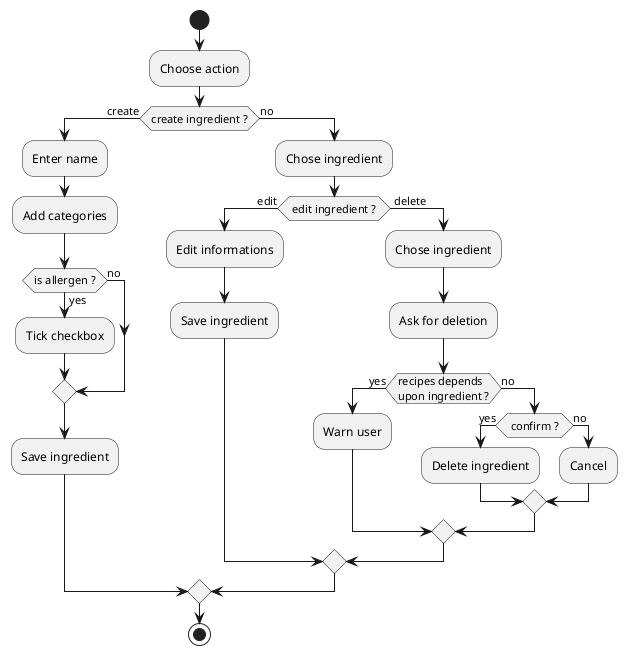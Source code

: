 @startuml ingredientManagementFlow
start
:Choose action;
if (create ingredient ?) then (create)
  :Enter name;
  :Add categories;
  if (is allergen ?) then (yes)
    :Tick checkbox;
  else (no)
  endif
  :Save ingredient;
else (no)
  :Chose ingredient;
  if ( edit ingredient ? ) then (edit)
    :Edit informations;
    :Save ingredient;
  else ( delete )
    :Chose ingredient;
    :Ask for deletion;
    if (recipes depends\nupon ingredient ?) then (yes)
      :Warn user;
    else (no)
      if ( confirm ? ) then (yes)
        :Delete ingredient;
      else (no)
        :Cancel;
      endif
    endif
  endif
endif
stop
@enduml